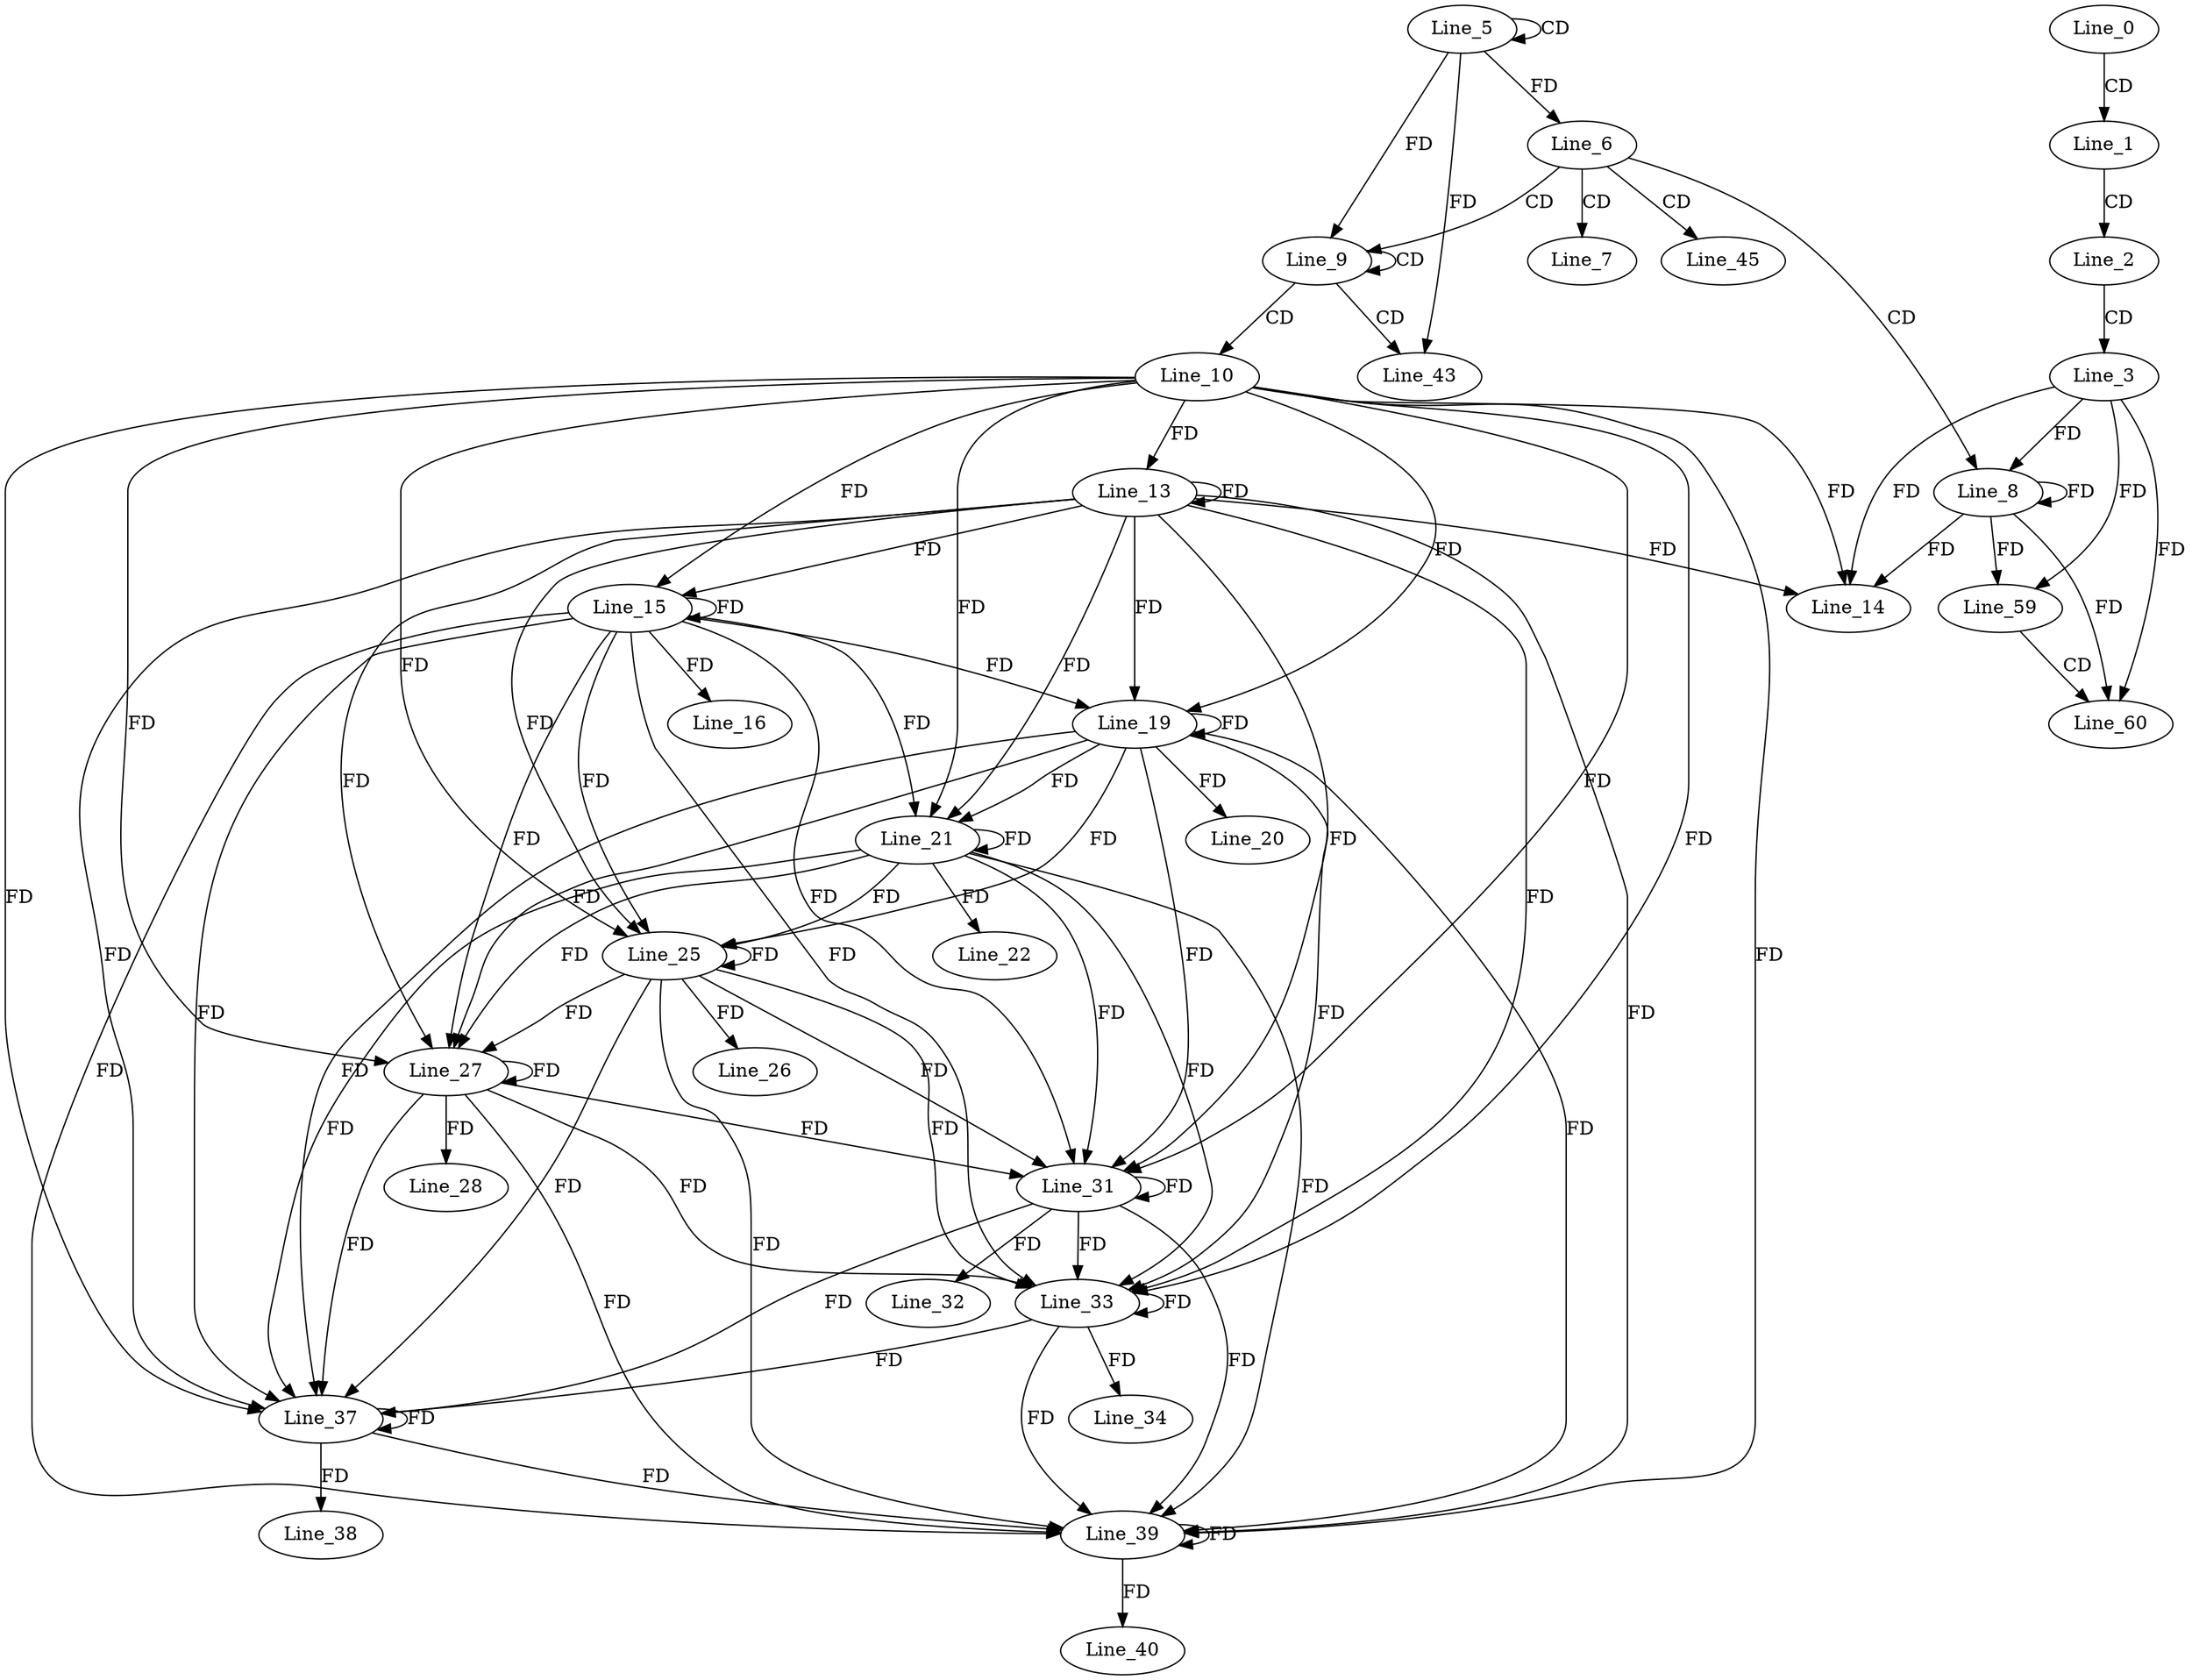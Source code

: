 digraph G {
  Line_0;
  Line_1;
  Line_2;
  Line_3;
  Line_5;
  Line_5;
  Line_6;
  Line_7;
  Line_8;
  Line_8;
  Line_9;
  Line_10;
  Line_13;
  Line_14;
  Line_15;
  Line_16;
  Line_19;
  Line_20;
  Line_21;
  Line_22;
  Line_25;
  Line_26;
  Line_27;
  Line_28;
  Line_31;
  Line_32;
  Line_33;
  Line_34;
  Line_37;
  Line_38;
  Line_39;
  Line_40;
  Line_43;
  Line_45;
  Line_59;
  Line_60;
  Line_0 -> Line_1 [ label="CD" ];
  Line_1 -> Line_2 [ label="CD" ];
  Line_2 -> Line_3 [ label="CD" ];
  Line_5 -> Line_5 [ label="CD" ];
  Line_5 -> Line_6 [ label="FD" ];
  Line_6 -> Line_7 [ label="CD" ];
  Line_6 -> Line_8 [ label="CD" ];
  Line_3 -> Line_8 [ label="FD" ];
  Line_8 -> Line_8 [ label="FD" ];
  Line_6 -> Line_9 [ label="CD" ];
  Line_9 -> Line_9 [ label="CD" ];
  Line_5 -> Line_9 [ label="FD" ];
  Line_9 -> Line_10 [ label="CD" ];
  Line_10 -> Line_13 [ label="FD" ];
  Line_13 -> Line_13 [ label="FD" ];
  Line_3 -> Line_14 [ label="FD" ];
  Line_8 -> Line_14 [ label="FD" ];
  Line_10 -> Line_14 [ label="FD" ];
  Line_13 -> Line_14 [ label="FD" ];
  Line_10 -> Line_15 [ label="FD" ];
  Line_13 -> Line_15 [ label="FD" ];
  Line_15 -> Line_15 [ label="FD" ];
  Line_15 -> Line_16 [ label="FD" ];
  Line_10 -> Line_19 [ label="FD" ];
  Line_13 -> Line_19 [ label="FD" ];
  Line_15 -> Line_19 [ label="FD" ];
  Line_19 -> Line_19 [ label="FD" ];
  Line_19 -> Line_20 [ label="FD" ];
  Line_10 -> Line_21 [ label="FD" ];
  Line_13 -> Line_21 [ label="FD" ];
  Line_15 -> Line_21 [ label="FD" ];
  Line_19 -> Line_21 [ label="FD" ];
  Line_21 -> Line_21 [ label="FD" ];
  Line_21 -> Line_22 [ label="FD" ];
  Line_10 -> Line_25 [ label="FD" ];
  Line_13 -> Line_25 [ label="FD" ];
  Line_15 -> Line_25 [ label="FD" ];
  Line_19 -> Line_25 [ label="FD" ];
  Line_21 -> Line_25 [ label="FD" ];
  Line_25 -> Line_25 [ label="FD" ];
  Line_25 -> Line_26 [ label="FD" ];
  Line_10 -> Line_27 [ label="FD" ];
  Line_13 -> Line_27 [ label="FD" ];
  Line_15 -> Line_27 [ label="FD" ];
  Line_19 -> Line_27 [ label="FD" ];
  Line_21 -> Line_27 [ label="FD" ];
  Line_25 -> Line_27 [ label="FD" ];
  Line_27 -> Line_27 [ label="FD" ];
  Line_27 -> Line_28 [ label="FD" ];
  Line_10 -> Line_31 [ label="FD" ];
  Line_13 -> Line_31 [ label="FD" ];
  Line_15 -> Line_31 [ label="FD" ];
  Line_19 -> Line_31 [ label="FD" ];
  Line_21 -> Line_31 [ label="FD" ];
  Line_25 -> Line_31 [ label="FD" ];
  Line_27 -> Line_31 [ label="FD" ];
  Line_31 -> Line_31 [ label="FD" ];
  Line_31 -> Line_32 [ label="FD" ];
  Line_10 -> Line_33 [ label="FD" ];
  Line_13 -> Line_33 [ label="FD" ];
  Line_15 -> Line_33 [ label="FD" ];
  Line_19 -> Line_33 [ label="FD" ];
  Line_21 -> Line_33 [ label="FD" ];
  Line_25 -> Line_33 [ label="FD" ];
  Line_27 -> Line_33 [ label="FD" ];
  Line_31 -> Line_33 [ label="FD" ];
  Line_33 -> Line_33 [ label="FD" ];
  Line_33 -> Line_34 [ label="FD" ];
  Line_10 -> Line_37 [ label="FD" ];
  Line_13 -> Line_37 [ label="FD" ];
  Line_15 -> Line_37 [ label="FD" ];
  Line_19 -> Line_37 [ label="FD" ];
  Line_21 -> Line_37 [ label="FD" ];
  Line_25 -> Line_37 [ label="FD" ];
  Line_27 -> Line_37 [ label="FD" ];
  Line_31 -> Line_37 [ label="FD" ];
  Line_33 -> Line_37 [ label="FD" ];
  Line_37 -> Line_37 [ label="FD" ];
  Line_37 -> Line_38 [ label="FD" ];
  Line_10 -> Line_39 [ label="FD" ];
  Line_13 -> Line_39 [ label="FD" ];
  Line_15 -> Line_39 [ label="FD" ];
  Line_19 -> Line_39 [ label="FD" ];
  Line_21 -> Line_39 [ label="FD" ];
  Line_25 -> Line_39 [ label="FD" ];
  Line_27 -> Line_39 [ label="FD" ];
  Line_31 -> Line_39 [ label="FD" ];
  Line_33 -> Line_39 [ label="FD" ];
  Line_37 -> Line_39 [ label="FD" ];
  Line_39 -> Line_39 [ label="FD" ];
  Line_39 -> Line_40 [ label="FD" ];
  Line_9 -> Line_43 [ label="CD" ];
  Line_5 -> Line_43 [ label="FD" ];
  Line_6 -> Line_45 [ label="CD" ];
  Line_3 -> Line_59 [ label="FD" ];
  Line_8 -> Line_59 [ label="FD" ];
  Line_59 -> Line_60 [ label="CD" ];
  Line_3 -> Line_60 [ label="FD" ];
  Line_8 -> Line_60 [ label="FD" ];
}
